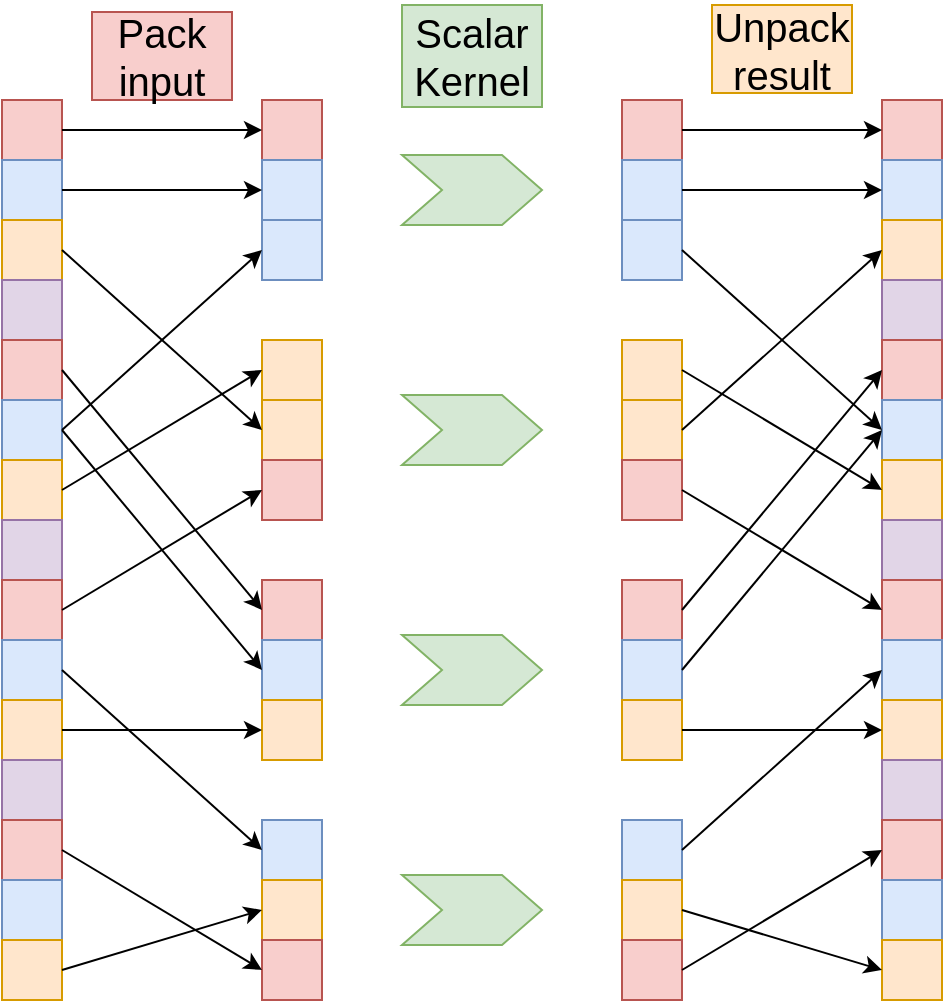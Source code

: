 <mxfile version="12.2.2" type="device" pages="1"><diagram id="BR1cwDe1Y-lQFXkgRHIT" name="Page-1"><mxGraphModel dx="1408" dy="811" grid="1" gridSize="10" guides="1" tooltips="1" connect="1" arrows="1" fold="1" page="1" pageScale="1" pageWidth="827" pageHeight="1169" math="0" shadow="0"><root><mxCell id="0"/><mxCell id="1" parent="0"/><mxCell id="mOXPB3JjcIYrO1GQ8qt5-6" value="" style="rounded=0;whiteSpace=wrap;html=1;fillColor=#f8cecc;strokeColor=#b85450;" parent="1" vertex="1"><mxGeometry x="70" y="260" width="30" height="30" as="geometry"/></mxCell><mxCell id="mOXPB3JjcIYrO1GQ8qt5-7" value="" style="rounded=0;whiteSpace=wrap;html=1;fillColor=#dae8fc;strokeColor=#6c8ebf;" parent="1" vertex="1"><mxGeometry x="70" y="290" width="30" height="30" as="geometry"/></mxCell><mxCell id="mOXPB3JjcIYrO1GQ8qt5-8" value="" style="rounded=0;whiteSpace=wrap;html=1;fillColor=#ffe6cc;strokeColor=#d79b00;" parent="1" vertex="1"><mxGeometry x="70" y="320" width="30" height="30" as="geometry"/></mxCell><mxCell id="mOXPB3JjcIYrO1GQ8qt5-9" value="" style="rounded=0;whiteSpace=wrap;html=1;fillColor=#e1d5e7;strokeColor=#9673a6;" parent="1" vertex="1"><mxGeometry x="70" y="350" width="30" height="30" as="geometry"/></mxCell><mxCell id="mOXPB3JjcIYrO1GQ8qt5-10" value="" style="rounded=0;whiteSpace=wrap;html=1;fillColor=#f8cecc;strokeColor=#b85450;" parent="1" vertex="1"><mxGeometry x="70" y="380" width="30" height="30" as="geometry"/></mxCell><mxCell id="mOXPB3JjcIYrO1GQ8qt5-11" value="" style="rounded=0;whiteSpace=wrap;html=1;fillColor=#dae8fc;strokeColor=#6c8ebf;" parent="1" vertex="1"><mxGeometry x="70" y="410" width="30" height="30" as="geometry"/></mxCell><mxCell id="mOXPB3JjcIYrO1GQ8qt5-12" value="" style="rounded=0;whiteSpace=wrap;html=1;fillColor=#ffe6cc;strokeColor=#d79b00;" parent="1" vertex="1"><mxGeometry x="70" y="440" width="30" height="30" as="geometry"/></mxCell><mxCell id="mOXPB3JjcIYrO1GQ8qt5-13" value="" style="rounded=0;whiteSpace=wrap;html=1;fillColor=#e1d5e7;strokeColor=#9673a6;" parent="1" vertex="1"><mxGeometry x="70" y="470" width="30" height="30" as="geometry"/></mxCell><mxCell id="mOXPB3JjcIYrO1GQ8qt5-14" value="" style="rounded=0;whiteSpace=wrap;html=1;fillColor=#f8cecc;strokeColor=#b85450;" parent="1" vertex="1"><mxGeometry x="70" y="500" width="30" height="30" as="geometry"/></mxCell><mxCell id="mOXPB3JjcIYrO1GQ8qt5-15" value="" style="rounded=0;whiteSpace=wrap;html=1;fillColor=#dae8fc;strokeColor=#6c8ebf;" parent="1" vertex="1"><mxGeometry x="70" y="530" width="30" height="30" as="geometry"/></mxCell><mxCell id="mOXPB3JjcIYrO1GQ8qt5-16" value="" style="rounded=0;whiteSpace=wrap;html=1;fillColor=#ffe6cc;strokeColor=#d79b00;" parent="1" vertex="1"><mxGeometry x="70" y="560" width="30" height="30" as="geometry"/></mxCell><mxCell id="mOXPB3JjcIYrO1GQ8qt5-17" value="" style="rounded=0;whiteSpace=wrap;html=1;fillColor=#e1d5e7;strokeColor=#9673a6;" parent="1" vertex="1"><mxGeometry x="70" y="590" width="30" height="30" as="geometry"/></mxCell><mxCell id="mOXPB3JjcIYrO1GQ8qt5-18" value="" style="rounded=0;whiteSpace=wrap;html=1;fillColor=#f8cecc;strokeColor=#b85450;" parent="1" vertex="1"><mxGeometry x="70" y="620" width="30" height="30" as="geometry"/></mxCell><mxCell id="mOXPB3JjcIYrO1GQ8qt5-19" value="" style="rounded=0;whiteSpace=wrap;html=1;fillColor=#dae8fc;strokeColor=#6c8ebf;" parent="1" vertex="1"><mxGeometry x="70" y="650" width="30" height="30" as="geometry"/></mxCell><mxCell id="mOXPB3JjcIYrO1GQ8qt5-20" value="" style="rounded=0;whiteSpace=wrap;html=1;fillColor=#ffe6cc;strokeColor=#d79b00;" parent="1" vertex="1"><mxGeometry x="70" y="680" width="30" height="30" as="geometry"/></mxCell><mxCell id="mOXPB3JjcIYrO1GQ8qt5-22" value="" style="rounded=0;whiteSpace=wrap;html=1;fillColor=#f8cecc;strokeColor=#b85450;" parent="1" vertex="1"><mxGeometry x="200" y="260" width="30" height="30" as="geometry"/></mxCell><mxCell id="mOXPB3JjcIYrO1GQ8qt5-23" value="" style="rounded=0;whiteSpace=wrap;html=1;fillColor=#dae8fc;strokeColor=#6c8ebf;" parent="1" vertex="1"><mxGeometry x="200" y="290" width="30" height="30" as="geometry"/></mxCell><mxCell id="mOXPB3JjcIYrO1GQ8qt5-24" value="" style="rounded=0;whiteSpace=wrap;html=1;fillColor=#dae8fc;strokeColor=#6c8ebf;" parent="1" vertex="1"><mxGeometry x="200" y="320" width="30" height="30" as="geometry"/></mxCell><mxCell id="mOXPB3JjcIYrO1GQ8qt5-26" value="" style="endArrow=classic;html=1;entryX=0;entryY=0.5;entryDx=0;entryDy=0;exitX=1;exitY=0.5;exitDx=0;exitDy=0;" parent="1" source="mOXPB3JjcIYrO1GQ8qt5-6" target="mOXPB3JjcIYrO1GQ8qt5-22" edge="1"><mxGeometry width="50" height="50" relative="1" as="geometry"><mxPoint x="100" y="295" as="sourcePoint"/><mxPoint x="150" y="245" as="targetPoint"/></mxGeometry></mxCell><mxCell id="mOXPB3JjcIYrO1GQ8qt5-28" value="" style="endArrow=classic;html=1;entryX=0;entryY=0.5;entryDx=0;entryDy=0;exitX=1;exitY=0.5;exitDx=0;exitDy=0;" parent="1" source="mOXPB3JjcIYrO1GQ8qt5-7" target="mOXPB3JjcIYrO1GQ8qt5-23" edge="1"><mxGeometry width="50" height="50" relative="1" as="geometry"><mxPoint x="100" y="420" as="sourcePoint"/><mxPoint x="150" y="370" as="targetPoint"/></mxGeometry></mxCell><mxCell id="mOXPB3JjcIYrO1GQ8qt5-29" value="" style="endArrow=classic;html=1;entryX=0;entryY=0.5;entryDx=0;entryDy=0;exitX=1;exitY=0.5;exitDx=0;exitDy=0;" parent="1" source="mOXPB3JjcIYrO1GQ8qt5-11" target="mOXPB3JjcIYrO1GQ8qt5-24" edge="1"><mxGeometry width="50" height="50" relative="1" as="geometry"><mxPoint x="110" y="430" as="sourcePoint"/><mxPoint x="200" y="335" as="targetPoint"/></mxGeometry></mxCell><mxCell id="mOXPB3JjcIYrO1GQ8qt5-31" value="" style="rounded=0;whiteSpace=wrap;html=1;fillColor=#ffe6cc;strokeColor=#d79b00;" parent="1" vertex="1"><mxGeometry x="200" y="380" width="30" height="30" as="geometry"/></mxCell><mxCell id="mOXPB3JjcIYrO1GQ8qt5-32" value="" style="rounded=0;whiteSpace=wrap;html=1;fillColor=#ffe6cc;strokeColor=#d79b00;" parent="1" vertex="1"><mxGeometry x="200" y="410" width="30" height="30" as="geometry"/></mxCell><mxCell id="mOXPB3JjcIYrO1GQ8qt5-33" value="" style="rounded=0;whiteSpace=wrap;html=1;fillColor=#f8cecc;strokeColor=#b85450;" parent="1" vertex="1"><mxGeometry x="200" y="440" width="30" height="30" as="geometry"/></mxCell><mxCell id="mOXPB3JjcIYrO1GQ8qt5-36" value="" style="endArrow=classic;html=1;entryX=0;entryY=0.5;entryDx=0;entryDy=0;exitX=1;exitY=0.5;exitDx=0;exitDy=0;" parent="1" source="mOXPB3JjcIYrO1GQ8qt5-8" target="mOXPB3JjcIYrO1GQ8qt5-32" edge="1"><mxGeometry width="50" height="50" relative="1" as="geometry"><mxPoint x="120" y="315" as="sourcePoint"/><mxPoint x="210" y="315" as="targetPoint"/></mxGeometry></mxCell><mxCell id="mOXPB3JjcIYrO1GQ8qt5-37" value="" style="endArrow=classic;html=1;entryX=0;entryY=0.5;entryDx=0;entryDy=0;exitX=1;exitY=0.5;exitDx=0;exitDy=0;" parent="1" source="mOXPB3JjcIYrO1GQ8qt5-12" target="mOXPB3JjcIYrO1GQ8qt5-31" edge="1"><mxGeometry width="50" height="50" relative="1" as="geometry"><mxPoint x="130" y="325" as="sourcePoint"/><mxPoint x="220" y="325" as="targetPoint"/></mxGeometry></mxCell><mxCell id="mOXPB3JjcIYrO1GQ8qt5-38" value="" style="endArrow=classic;html=1;entryX=0;entryY=0.5;entryDx=0;entryDy=0;exitX=1;exitY=0.5;exitDx=0;exitDy=0;" parent="1" source="mOXPB3JjcIYrO1GQ8qt5-14" target="mOXPB3JjcIYrO1GQ8qt5-33" edge="1"><mxGeometry width="50" height="50" relative="1" as="geometry"><mxPoint x="110" y="485" as="sourcePoint"/><mxPoint x="200" y="465" as="targetPoint"/></mxGeometry></mxCell><mxCell id="mOXPB3JjcIYrO1GQ8qt5-39" value="" style="shape=step;perimeter=stepPerimeter;whiteSpace=wrap;html=1;fixedSize=1;fillColor=#d5e8d4;strokeColor=#82b366;" parent="1" vertex="1"><mxGeometry x="270" y="287.5" width="70" height="35" as="geometry"/></mxCell><mxCell id="mOXPB3JjcIYrO1GQ8qt5-49" value="" style="rounded=0;whiteSpace=wrap;html=1;fillColor=#f8cecc;strokeColor=#b85450;" parent="1" vertex="1"><mxGeometry x="200" y="500" width="30" height="30" as="geometry"/></mxCell><mxCell id="mOXPB3JjcIYrO1GQ8qt5-50" value="" style="rounded=0;whiteSpace=wrap;html=1;fillColor=#dae8fc;strokeColor=#6c8ebf;" parent="1" vertex="1"><mxGeometry x="200" y="530" width="30" height="30" as="geometry"/></mxCell><mxCell id="mOXPB3JjcIYrO1GQ8qt5-51" value="" style="rounded=0;whiteSpace=wrap;html=1;fillColor=#ffe6cc;strokeColor=#d79b00;" parent="1" vertex="1"><mxGeometry x="200" y="560" width="30" height="30" as="geometry"/></mxCell><mxCell id="mOXPB3JjcIYrO1GQ8qt5-53" value="" style="rounded=0;whiteSpace=wrap;html=1;fillColor=#dae8fc;strokeColor=#6c8ebf;" parent="1" vertex="1"><mxGeometry x="200" y="620" width="30" height="30" as="geometry"/></mxCell><mxCell id="mOXPB3JjcIYrO1GQ8qt5-54" value="" style="rounded=0;whiteSpace=wrap;html=1;fillColor=#ffe6cc;strokeColor=#d79b00;" parent="1" vertex="1"><mxGeometry x="200" y="650" width="30" height="30" as="geometry"/></mxCell><mxCell id="mOXPB3JjcIYrO1GQ8qt5-55" value="" style="rounded=0;whiteSpace=wrap;html=1;fillColor=#f8cecc;strokeColor=#b85450;" parent="1" vertex="1"><mxGeometry x="200" y="680" width="30" height="30" as="geometry"/></mxCell><mxCell id="mOXPB3JjcIYrO1GQ8qt5-57" value="" style="endArrow=classic;html=1;entryX=0;entryY=0.5;entryDx=0;entryDy=0;exitX=1;exitY=0.5;exitDx=0;exitDy=0;" parent="1" source="mOXPB3JjcIYrO1GQ8qt5-10" target="mOXPB3JjcIYrO1GQ8qt5-49" edge="1"><mxGeometry width="50" height="50" relative="1" as="geometry"><mxPoint x="100" y="390" as="sourcePoint"/><mxPoint x="150" y="340" as="targetPoint"/></mxGeometry></mxCell><mxCell id="mOXPB3JjcIYrO1GQ8qt5-58" value="" style="endArrow=classic;html=1;entryX=0;entryY=0.5;entryDx=0;entryDy=0;exitX=1;exitY=0.5;exitDx=0;exitDy=0;" parent="1" source="mOXPB3JjcIYrO1GQ8qt5-11" target="mOXPB3JjcIYrO1GQ8qt5-50" edge="1"><mxGeometry width="50" height="50" relative="1" as="geometry"><mxPoint x="100" y="440" as="sourcePoint"/><mxPoint x="190" y="600" as="targetPoint"/></mxGeometry></mxCell><mxCell id="mOXPB3JjcIYrO1GQ8qt5-59" value="" style="endArrow=classic;html=1;entryX=0;entryY=0.5;entryDx=0;entryDy=0;exitX=1;exitY=0.5;exitDx=0;exitDy=0;" parent="1" source="mOXPB3JjcIYrO1GQ8qt5-16" target="mOXPB3JjcIYrO1GQ8qt5-51" edge="1"><mxGeometry width="50" height="50" relative="1" as="geometry"><mxPoint x="110" y="455" as="sourcePoint"/><mxPoint x="200" y="590" as="targetPoint"/></mxGeometry></mxCell><mxCell id="mOXPB3JjcIYrO1GQ8qt5-61" value="" style="endArrow=classic;html=1;exitX=1;exitY=0.5;exitDx=0;exitDy=0;entryX=0;entryY=0.5;entryDx=0;entryDy=0;" parent="1" source="mOXPB3JjcIYrO1GQ8qt5-15" target="mOXPB3JjcIYrO1GQ8qt5-53" edge="1"><mxGeometry width="50" height="50" relative="1" as="geometry"><mxPoint x="70" y="920" as="sourcePoint"/><mxPoint x="120" y="870" as="targetPoint"/></mxGeometry></mxCell><mxCell id="mOXPB3JjcIYrO1GQ8qt5-62" value="" style="endArrow=classic;html=1;exitX=1;exitY=0.5;exitDx=0;exitDy=0;entryX=0;entryY=0.5;entryDx=0;entryDy=0;" parent="1" source="mOXPB3JjcIYrO1GQ8qt5-18" target="mOXPB3JjcIYrO1GQ8qt5-55" edge="1"><mxGeometry width="50" height="50" relative="1" as="geometry"><mxPoint x="70" y="920" as="sourcePoint"/><mxPoint x="120" y="870" as="targetPoint"/></mxGeometry></mxCell><mxCell id="mOXPB3JjcIYrO1GQ8qt5-63" value="" style="endArrow=classic;html=1;exitX=1;exitY=0.5;exitDx=0;exitDy=0;entryX=0;entryY=0.5;entryDx=0;entryDy=0;" parent="1" source="mOXPB3JjcIYrO1GQ8qt5-20" target="mOXPB3JjcIYrO1GQ8qt5-54" edge="1"><mxGeometry width="50" height="50" relative="1" as="geometry"><mxPoint x="70" y="920" as="sourcePoint"/><mxPoint x="120" y="870" as="targetPoint"/></mxGeometry></mxCell><mxCell id="mOXPB3JjcIYrO1GQ8qt5-65" value="" style="rounded=0;whiteSpace=wrap;html=1;fillColor=#f8cecc;strokeColor=#b85450;" parent="1" vertex="1"><mxGeometry x="510" y="260" width="30" height="30" as="geometry"/></mxCell><mxCell id="mOXPB3JjcIYrO1GQ8qt5-66" value="" style="rounded=0;whiteSpace=wrap;html=1;fillColor=#dae8fc;strokeColor=#6c8ebf;" parent="1" vertex="1"><mxGeometry x="510" y="290" width="30" height="30" as="geometry"/></mxCell><mxCell id="mOXPB3JjcIYrO1GQ8qt5-67" value="" style="rounded=0;whiteSpace=wrap;html=1;fillColor=#ffe6cc;strokeColor=#d79b00;" parent="1" vertex="1"><mxGeometry x="510" y="320" width="30" height="30" as="geometry"/></mxCell><mxCell id="mOXPB3JjcIYrO1GQ8qt5-68" value="" style="rounded=0;whiteSpace=wrap;html=1;fillColor=#e1d5e7;strokeColor=#9673a6;" parent="1" vertex="1"><mxGeometry x="510" y="350" width="30" height="30" as="geometry"/></mxCell><mxCell id="mOXPB3JjcIYrO1GQ8qt5-69" value="" style="rounded=0;whiteSpace=wrap;html=1;fillColor=#f8cecc;strokeColor=#b85450;" parent="1" vertex="1"><mxGeometry x="510" y="380" width="30" height="30" as="geometry"/></mxCell><mxCell id="mOXPB3JjcIYrO1GQ8qt5-70" value="" style="rounded=0;whiteSpace=wrap;html=1;fillColor=#dae8fc;strokeColor=#6c8ebf;" parent="1" vertex="1"><mxGeometry x="510" y="410" width="30" height="30" as="geometry"/></mxCell><mxCell id="mOXPB3JjcIYrO1GQ8qt5-71" value="" style="rounded=0;whiteSpace=wrap;html=1;fillColor=#ffe6cc;strokeColor=#d79b00;" parent="1" vertex="1"><mxGeometry x="510" y="440" width="30" height="30" as="geometry"/></mxCell><mxCell id="mOXPB3JjcIYrO1GQ8qt5-72" value="" style="rounded=0;whiteSpace=wrap;html=1;fillColor=#e1d5e7;strokeColor=#9673a6;" parent="1" vertex="1"><mxGeometry x="510" y="470" width="30" height="30" as="geometry"/></mxCell><mxCell id="mOXPB3JjcIYrO1GQ8qt5-73" value="" style="rounded=0;whiteSpace=wrap;html=1;fillColor=#f8cecc;strokeColor=#b85450;" parent="1" vertex="1"><mxGeometry x="510" y="500" width="30" height="30" as="geometry"/></mxCell><mxCell id="mOXPB3JjcIYrO1GQ8qt5-74" value="" style="rounded=0;whiteSpace=wrap;html=1;fillColor=#dae8fc;strokeColor=#6c8ebf;" parent="1" vertex="1"><mxGeometry x="510" y="530" width="30" height="30" as="geometry"/></mxCell><mxCell id="mOXPB3JjcIYrO1GQ8qt5-75" value="" style="rounded=0;whiteSpace=wrap;html=1;fillColor=#ffe6cc;strokeColor=#d79b00;" parent="1" vertex="1"><mxGeometry x="510" y="560" width="30" height="30" as="geometry"/></mxCell><mxCell id="mOXPB3JjcIYrO1GQ8qt5-76" value="" style="rounded=0;whiteSpace=wrap;html=1;fillColor=#e1d5e7;strokeColor=#9673a6;" parent="1" vertex="1"><mxGeometry x="510" y="590" width="30" height="30" as="geometry"/></mxCell><mxCell id="mOXPB3JjcIYrO1GQ8qt5-77" value="" style="rounded=0;whiteSpace=wrap;html=1;fillColor=#f8cecc;strokeColor=#b85450;" parent="1" vertex="1"><mxGeometry x="510" y="620" width="30" height="30" as="geometry"/></mxCell><mxCell id="mOXPB3JjcIYrO1GQ8qt5-78" value="" style="rounded=0;whiteSpace=wrap;html=1;fillColor=#dae8fc;strokeColor=#6c8ebf;" parent="1" vertex="1"><mxGeometry x="510" y="650" width="30" height="30" as="geometry"/></mxCell><mxCell id="mOXPB3JjcIYrO1GQ8qt5-79" value="" style="rounded=0;whiteSpace=wrap;html=1;fillColor=#ffe6cc;strokeColor=#d79b00;" parent="1" vertex="1"><mxGeometry x="510" y="680" width="30" height="30" as="geometry"/></mxCell><mxCell id="mOXPB3JjcIYrO1GQ8qt5-80" value="" style="rounded=0;whiteSpace=wrap;html=1;fillColor=#f8cecc;strokeColor=#b85450;" parent="1" vertex="1"><mxGeometry x="380" y="260" width="30" height="30" as="geometry"/></mxCell><mxCell id="mOXPB3JjcIYrO1GQ8qt5-81" value="" style="rounded=0;whiteSpace=wrap;html=1;fillColor=#dae8fc;strokeColor=#6c8ebf;" parent="1" vertex="1"><mxGeometry x="380" y="290" width="30" height="30" as="geometry"/></mxCell><mxCell id="mOXPB3JjcIYrO1GQ8qt5-82" value="" style="rounded=0;whiteSpace=wrap;html=1;fillColor=#dae8fc;strokeColor=#6c8ebf;" parent="1" vertex="1"><mxGeometry x="380" y="320" width="30" height="30" as="geometry"/></mxCell><mxCell id="mOXPB3JjcIYrO1GQ8qt5-84" value="" style="endArrow=classic;html=1;entryX=0;entryY=0.5;entryDx=0;entryDy=0;exitX=1;exitY=0.5;exitDx=0;exitDy=0;" parent="1" source="mOXPB3JjcIYrO1GQ8qt5-80" target="mOXPB3JjcIYrO1GQ8qt5-65" edge="1"><mxGeometry width="50" height="50" relative="1" as="geometry"><mxPoint x="330" y="245" as="sourcePoint"/><mxPoint x="280" y="295" as="targetPoint"/></mxGeometry></mxCell><mxCell id="mOXPB3JjcIYrO1GQ8qt5-85" value="" style="endArrow=classic;html=1;entryX=0;entryY=0.5;entryDx=0;entryDy=0;exitX=1;exitY=0.5;exitDx=0;exitDy=0;" parent="1" source="mOXPB3JjcIYrO1GQ8qt5-81" target="mOXPB3JjcIYrO1GQ8qt5-66" edge="1"><mxGeometry width="50" height="50" relative="1" as="geometry"><mxPoint x="330" y="370" as="sourcePoint"/><mxPoint x="280" y="420" as="targetPoint"/></mxGeometry></mxCell><mxCell id="mOXPB3JjcIYrO1GQ8qt5-86" value="" style="endArrow=classic;html=1;entryX=0;entryY=0.5;entryDx=0;entryDy=0;exitX=1;exitY=0.5;exitDx=0;exitDy=0;" parent="1" source="mOXPB3JjcIYrO1GQ8qt5-82" target="mOXPB3JjcIYrO1GQ8qt5-70" edge="1"><mxGeometry width="50" height="50" relative="1" as="geometry"><mxPoint x="380" y="335" as="sourcePoint"/><mxPoint x="290" y="430" as="targetPoint"/></mxGeometry></mxCell><mxCell id="mOXPB3JjcIYrO1GQ8qt5-88" value="" style="rounded=0;whiteSpace=wrap;html=1;fillColor=#ffe6cc;strokeColor=#d79b00;" parent="1" vertex="1"><mxGeometry x="380" y="380" width="30" height="30" as="geometry"/></mxCell><mxCell id="mOXPB3JjcIYrO1GQ8qt5-89" value="" style="rounded=0;whiteSpace=wrap;html=1;fillColor=#ffe6cc;strokeColor=#d79b00;" parent="1" vertex="1"><mxGeometry x="380" y="410" width="30" height="30" as="geometry"/></mxCell><mxCell id="mOXPB3JjcIYrO1GQ8qt5-90" value="" style="rounded=0;whiteSpace=wrap;html=1;fillColor=#f8cecc;strokeColor=#b85450;" parent="1" vertex="1"><mxGeometry x="380" y="440" width="30" height="30" as="geometry"/></mxCell><mxCell id="mOXPB3JjcIYrO1GQ8qt5-93" value="" style="endArrow=classic;html=1;entryX=0;entryY=0.5;entryDx=0;entryDy=0;exitX=1;exitY=0.5;exitDx=0;exitDy=0;" parent="1" source="mOXPB3JjcIYrO1GQ8qt5-89" target="mOXPB3JjcIYrO1GQ8qt5-67" edge="1"><mxGeometry width="50" height="50" relative="1" as="geometry"><mxPoint x="390" y="315" as="sourcePoint"/><mxPoint x="300" y="315" as="targetPoint"/></mxGeometry></mxCell><mxCell id="mOXPB3JjcIYrO1GQ8qt5-94" value="" style="endArrow=classic;html=1;entryX=0;entryY=0.5;entryDx=0;entryDy=0;exitX=1;exitY=0.5;exitDx=0;exitDy=0;" parent="1" source="mOXPB3JjcIYrO1GQ8qt5-88" target="mOXPB3JjcIYrO1GQ8qt5-71" edge="1"><mxGeometry width="50" height="50" relative="1" as="geometry"><mxPoint x="400" y="325" as="sourcePoint"/><mxPoint x="310" y="325" as="targetPoint"/></mxGeometry></mxCell><mxCell id="mOXPB3JjcIYrO1GQ8qt5-95" value="" style="endArrow=classic;html=1;entryX=0;entryY=0.5;entryDx=0;entryDy=0;exitX=1;exitY=0.5;exitDx=0;exitDy=0;" parent="1" source="mOXPB3JjcIYrO1GQ8qt5-90" target="mOXPB3JjcIYrO1GQ8qt5-73" edge="1"><mxGeometry width="50" height="50" relative="1" as="geometry"><mxPoint x="380" y="465" as="sourcePoint"/><mxPoint x="290" y="485" as="targetPoint"/></mxGeometry></mxCell><mxCell id="mOXPB3JjcIYrO1GQ8qt5-96" value="" style="rounded=0;whiteSpace=wrap;html=1;fillColor=#f8cecc;strokeColor=#b85450;" parent="1" vertex="1"><mxGeometry x="380" y="500" width="30" height="30" as="geometry"/></mxCell><mxCell id="mOXPB3JjcIYrO1GQ8qt5-97" value="" style="rounded=0;whiteSpace=wrap;html=1;fillColor=#dae8fc;strokeColor=#6c8ebf;" parent="1" vertex="1"><mxGeometry x="380" y="530" width="30" height="30" as="geometry"/></mxCell><mxCell id="mOXPB3JjcIYrO1GQ8qt5-98" value="" style="rounded=0;whiteSpace=wrap;html=1;fillColor=#ffe6cc;strokeColor=#d79b00;" parent="1" vertex="1"><mxGeometry x="380" y="560" width="30" height="30" as="geometry"/></mxCell><mxCell id="mOXPB3JjcIYrO1GQ8qt5-100" value="" style="rounded=0;whiteSpace=wrap;html=1;fillColor=#dae8fc;strokeColor=#6c8ebf;" parent="1" vertex="1"><mxGeometry x="380" y="620" width="30" height="30" as="geometry"/></mxCell><mxCell id="mOXPB3JjcIYrO1GQ8qt5-101" value="" style="rounded=0;whiteSpace=wrap;html=1;fillColor=#ffe6cc;strokeColor=#d79b00;" parent="1" vertex="1"><mxGeometry x="380" y="650" width="30" height="30" as="geometry"/></mxCell><mxCell id="mOXPB3JjcIYrO1GQ8qt5-102" value="" style="rounded=0;whiteSpace=wrap;html=1;fillColor=#f8cecc;strokeColor=#b85450;" parent="1" vertex="1"><mxGeometry x="380" y="680" width="30" height="30" as="geometry"/></mxCell><mxCell id="mOXPB3JjcIYrO1GQ8qt5-104" value="" style="endArrow=classic;html=1;entryX=0;entryY=0.5;entryDx=0;entryDy=0;exitX=1;exitY=0.5;exitDx=0;exitDy=0;" parent="1" source="mOXPB3JjcIYrO1GQ8qt5-96" target="mOXPB3JjcIYrO1GQ8qt5-69" edge="1"><mxGeometry width="50" height="50" relative="1" as="geometry"><mxPoint x="330" y="340" as="sourcePoint"/><mxPoint x="280" y="390" as="targetPoint"/></mxGeometry></mxCell><mxCell id="mOXPB3JjcIYrO1GQ8qt5-105" value="" style="endArrow=classic;html=1;entryX=0;entryY=0.5;entryDx=0;entryDy=0;exitX=1;exitY=0.5;exitDx=0;exitDy=0;" parent="1" source="mOXPB3JjcIYrO1GQ8qt5-97" target="mOXPB3JjcIYrO1GQ8qt5-70" edge="1"><mxGeometry width="50" height="50" relative="1" as="geometry"><mxPoint x="370" y="600" as="sourcePoint"/><mxPoint x="280" y="440" as="targetPoint"/></mxGeometry></mxCell><mxCell id="mOXPB3JjcIYrO1GQ8qt5-106" value="" style="endArrow=classic;html=1;entryX=0;entryY=0.5;entryDx=0;entryDy=0;exitX=1;exitY=0.5;exitDx=0;exitDy=0;" parent="1" source="mOXPB3JjcIYrO1GQ8qt5-98" target="mOXPB3JjcIYrO1GQ8qt5-75" edge="1"><mxGeometry width="50" height="50" relative="1" as="geometry"><mxPoint x="460" y="550" as="sourcePoint"/><mxPoint x="520" y="565" as="targetPoint"/></mxGeometry></mxCell><mxCell id="mOXPB3JjcIYrO1GQ8qt5-108" value="" style="endArrow=classic;html=1;exitX=1;exitY=0.5;exitDx=0;exitDy=0;entryX=0;entryY=0.5;entryDx=0;entryDy=0;" parent="1" source="mOXPB3JjcIYrO1GQ8qt5-100" target="mOXPB3JjcIYrO1GQ8qt5-74" edge="1"><mxGeometry width="50" height="50" relative="1" as="geometry"><mxPoint x="300" y="870" as="sourcePoint"/><mxPoint x="250" y="920" as="targetPoint"/></mxGeometry></mxCell><mxCell id="mOXPB3JjcIYrO1GQ8qt5-109" value="" style="endArrow=classic;html=1;exitX=1;exitY=0.5;exitDx=0;exitDy=0;entryX=0;entryY=0.5;entryDx=0;entryDy=0;" parent="1" source="mOXPB3JjcIYrO1GQ8qt5-102" target="mOXPB3JjcIYrO1GQ8qt5-77" edge="1"><mxGeometry width="50" height="50" relative="1" as="geometry"><mxPoint x="300" y="870" as="sourcePoint"/><mxPoint x="250" y="920" as="targetPoint"/></mxGeometry></mxCell><mxCell id="mOXPB3JjcIYrO1GQ8qt5-110" value="" style="endArrow=classic;html=1;entryX=0;entryY=0.5;entryDx=0;entryDy=0;exitX=1;exitY=0.5;exitDx=0;exitDy=0;" parent="1" source="mOXPB3JjcIYrO1GQ8qt5-101" target="mOXPB3JjcIYrO1GQ8qt5-79" edge="1"><mxGeometry width="50" height="50" relative="1" as="geometry"><mxPoint x="430" y="685" as="sourcePoint"/><mxPoint x="520" y="700" as="targetPoint"/></mxGeometry></mxCell><mxCell id="mOXPB3JjcIYrO1GQ8qt5-116" value="" style="shape=step;perimeter=stepPerimeter;whiteSpace=wrap;html=1;fixedSize=1;fillColor=#d5e8d4;strokeColor=#82b366;" parent="1" vertex="1"><mxGeometry x="270" y="407.5" width="70" height="35" as="geometry"/></mxCell><mxCell id="mOXPB3JjcIYrO1GQ8qt5-117" value="" style="shape=step;perimeter=stepPerimeter;whiteSpace=wrap;html=1;fixedSize=1;fillColor=#d5e8d4;strokeColor=#82b366;" parent="1" vertex="1"><mxGeometry x="270" y="527.5" width="70" height="35" as="geometry"/></mxCell><mxCell id="mOXPB3JjcIYrO1GQ8qt5-118" value="" style="shape=step;perimeter=stepPerimeter;whiteSpace=wrap;html=1;fixedSize=1;fillColor=#d5e8d4;strokeColor=#82b366;" parent="1" vertex="1"><mxGeometry x="270" y="647.5" width="70" height="35" as="geometry"/></mxCell><mxCell id="mOXPB3JjcIYrO1GQ8qt5-122" value="Scalar&lt;br&gt;Kernel" style="text;html=1;strokeColor=#82b366;fillColor=#d5e8d4;align=center;verticalAlign=middle;whiteSpace=wrap;rounded=0;fontSize=20;" parent="1" vertex="1"><mxGeometry x="270" y="212.5" width="70" height="51" as="geometry"/></mxCell><mxCell id="c41p2FV1lyhI0GUQk8aE-2" value="Pack input" style="text;html=1;strokeColor=#b85450;fillColor=#f8cecc;align=center;verticalAlign=middle;whiteSpace=wrap;rounded=0;fontSize=20;" parent="1" vertex="1"><mxGeometry x="115" y="216" width="70" height="44" as="geometry"/></mxCell><mxCell id="c41p2FV1lyhI0GUQk8aE-3" value="Unpack result" style="text;html=1;strokeColor=#d79b00;fillColor=#ffe6cc;align=center;verticalAlign=middle;whiteSpace=wrap;rounded=0;fontSize=20;" parent="1" vertex="1"><mxGeometry x="425" y="212.5" width="70" height="44" as="geometry"/></mxCell></root></mxGraphModel></diagram></mxfile>